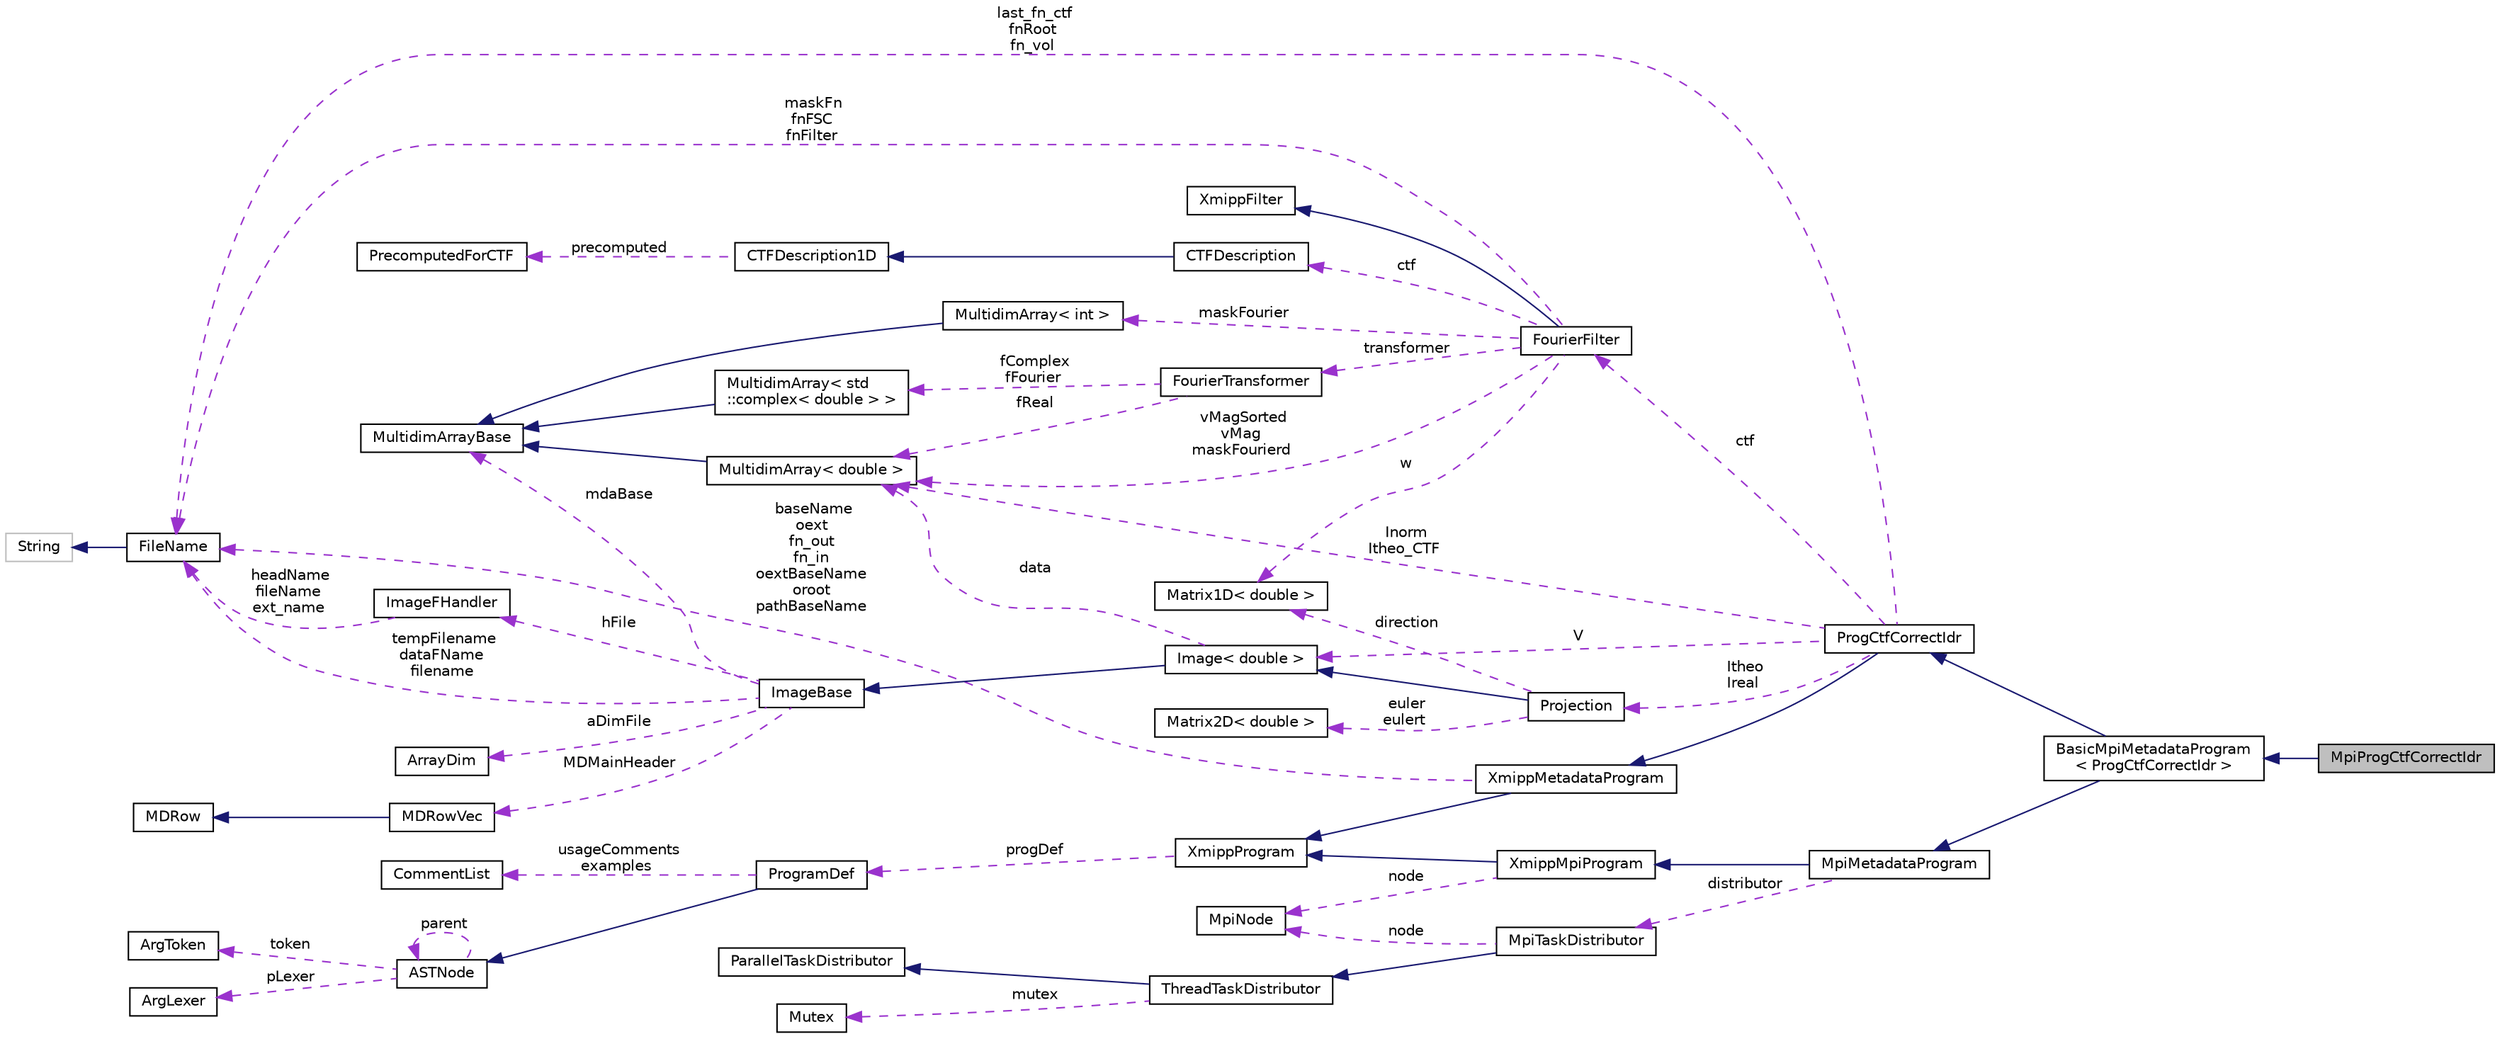 digraph "MpiProgCtfCorrectIdr"
{
  edge [fontname="Helvetica",fontsize="10",labelfontname="Helvetica",labelfontsize="10"];
  node [fontname="Helvetica",fontsize="10",shape=record];
  rankdir="LR";
  Node7 [label="MpiProgCtfCorrectIdr",height=0.2,width=0.4,color="black", fillcolor="grey75", style="filled", fontcolor="black"];
  Node8 -> Node7 [dir="back",color="midnightblue",fontsize="10",style="solid",fontname="Helvetica"];
  Node8 [label="BasicMpiMetadataProgram\l\< ProgCtfCorrectIdr \>",height=0.2,width=0.4,color="black", fillcolor="white", style="filled",URL="$classBasicMpiMetadataProgram.html"];
  Node9 -> Node8 [dir="back",color="midnightblue",fontsize="10",style="solid",fontname="Helvetica"];
  Node9 [label="ProgCtfCorrectIdr",height=0.2,width=0.4,color="black", fillcolor="white", style="filled",URL="$classProgCtfCorrectIdr.html"];
  Node10 -> Node9 [dir="back",color="midnightblue",fontsize="10",style="solid",fontname="Helvetica"];
  Node10 [label="XmippMetadataProgram",height=0.2,width=0.4,color="black", fillcolor="white", style="filled",URL="$classXmippMetadataProgram.html"];
  Node11 -> Node10 [dir="back",color="midnightblue",fontsize="10",style="solid",fontname="Helvetica"];
  Node11 [label="XmippProgram",height=0.2,width=0.4,color="black", fillcolor="white", style="filled",URL="$classXmippProgram.html"];
  Node12 -> Node11 [dir="back",color="darkorchid3",fontsize="10",style="dashed",label=" progDef" ,fontname="Helvetica"];
  Node12 [label="ProgramDef",height=0.2,width=0.4,color="black", fillcolor="white", style="filled",URL="$classProgramDef.html"];
  Node13 -> Node12 [dir="back",color="midnightblue",fontsize="10",style="solid",fontname="Helvetica"];
  Node13 [label="ASTNode",height=0.2,width=0.4,color="black", fillcolor="white", style="filled",URL="$classASTNode.html"];
  Node14 -> Node13 [dir="back",color="darkorchid3",fontsize="10",style="dashed",label=" token" ,fontname="Helvetica"];
  Node14 [label="ArgToken",height=0.2,width=0.4,color="black", fillcolor="white", style="filled",URL="$classArgToken.html"];
  Node15 -> Node13 [dir="back",color="darkorchid3",fontsize="10",style="dashed",label=" pLexer" ,fontname="Helvetica"];
  Node15 [label="ArgLexer",height=0.2,width=0.4,color="black", fillcolor="white", style="filled",URL="$classArgLexer.html"];
  Node13 -> Node13 [dir="back",color="darkorchid3",fontsize="10",style="dashed",label=" parent" ,fontname="Helvetica"];
  Node16 -> Node12 [dir="back",color="darkorchid3",fontsize="10",style="dashed",label=" usageComments\nexamples" ,fontname="Helvetica"];
  Node16 [label="CommentList",height=0.2,width=0.4,color="black", fillcolor="white", style="filled",URL="$classCommentList.html"];
  Node17 -> Node10 [dir="back",color="darkorchid3",fontsize="10",style="dashed",label=" baseName\noext\nfn_out\nfn_in\noextBaseName\noroot\npathBaseName" ,fontname="Helvetica"];
  Node17 [label="FileName",height=0.2,width=0.4,color="black", fillcolor="white", style="filled",URL="$classFileName.html"];
  Node18 -> Node17 [dir="back",color="midnightblue",fontsize="10",style="solid",fontname="Helvetica"];
  Node18 [label="String",height=0.2,width=0.4,color="grey75", fillcolor="white", style="filled"];
  Node19 -> Node9 [dir="back",color="darkorchid3",fontsize="10",style="dashed",label=" Itheo\nIreal" ,fontname="Helvetica"];
  Node19 [label="Projection",height=0.2,width=0.4,color="black", fillcolor="white", style="filled",URL="$classProjection.html"];
  Node20 -> Node19 [dir="back",color="midnightblue",fontsize="10",style="solid",fontname="Helvetica"];
  Node20 [label="Image\< double \>",height=0.2,width=0.4,color="black", fillcolor="white", style="filled",URL="$classImage.html"];
  Node21 -> Node20 [dir="back",color="midnightblue",fontsize="10",style="solid",fontname="Helvetica"];
  Node21 [label="ImageBase",height=0.2,width=0.4,color="black", fillcolor="white", style="filled",URL="$classImageBase.html",tooltip="Image base class. "];
  Node22 -> Node21 [dir="back",color="darkorchid3",fontsize="10",style="dashed",label=" mdaBase" ,fontname="Helvetica"];
  Node22 [label="MultidimArrayBase",height=0.2,width=0.4,color="black", fillcolor="white", style="filled",URL="$classMultidimArrayBase.html"];
  Node23 -> Node21 [dir="back",color="darkorchid3",fontsize="10",style="dashed",label=" MDMainHeader" ,fontname="Helvetica"];
  Node23 [label="MDRowVec",height=0.2,width=0.4,color="black", fillcolor="white", style="filled",URL="$classMDRowVec.html"];
  Node24 -> Node23 [dir="back",color="midnightblue",fontsize="10",style="solid",fontname="Helvetica"];
  Node24 [label="MDRow",height=0.2,width=0.4,color="black", fillcolor="white", style="filled",URL="$classMDRow.html"];
  Node25 -> Node21 [dir="back",color="darkorchid3",fontsize="10",style="dashed",label=" hFile" ,fontname="Helvetica"];
  Node25 [label="ImageFHandler",height=0.2,width=0.4,color="black", fillcolor="white", style="filled",URL="$structImageFHandler.html"];
  Node17 -> Node25 [dir="back",color="darkorchid3",fontsize="10",style="dashed",label=" headName\nfileName\next_name" ,fontname="Helvetica"];
  Node26 -> Node21 [dir="back",color="darkorchid3",fontsize="10",style="dashed",label=" aDimFile" ,fontname="Helvetica"];
  Node26 [label="ArrayDim",height=0.2,width=0.4,color="black", fillcolor="white", style="filled",URL="$structArrayDim.html"];
  Node17 -> Node21 [dir="back",color="darkorchid3",fontsize="10",style="dashed",label=" tempFilename\ndataFName\nfilename" ,fontname="Helvetica"];
  Node27 -> Node20 [dir="back",color="darkorchid3",fontsize="10",style="dashed",label=" data" ,fontname="Helvetica"];
  Node27 [label="MultidimArray\< double \>",height=0.2,width=0.4,color="black", fillcolor="white", style="filled",URL="$classMultidimArray.html"];
  Node22 -> Node27 [dir="back",color="midnightblue",fontsize="10",style="solid",fontname="Helvetica"];
  Node28 -> Node19 [dir="back",color="darkorchid3",fontsize="10",style="dashed",label=" euler\neulert" ,fontname="Helvetica"];
  Node28 [label="Matrix2D\< double \>",height=0.2,width=0.4,color="black", fillcolor="white", style="filled",URL="$classMatrix2D.html"];
  Node29 -> Node19 [dir="back",color="darkorchid3",fontsize="10",style="dashed",label=" direction" ,fontname="Helvetica"];
  Node29 [label="Matrix1D\< double \>",height=0.2,width=0.4,color="black", fillcolor="white", style="filled",URL="$classMatrix1D.html"];
  Node20 -> Node9 [dir="back",color="darkorchid3",fontsize="10",style="dashed",label=" V" ,fontname="Helvetica"];
  Node27 -> Node9 [dir="back",color="darkorchid3",fontsize="10",style="dashed",label=" Inorm\nItheo_CTF" ,fontname="Helvetica"];
  Node30 -> Node9 [dir="back",color="darkorchid3",fontsize="10",style="dashed",label=" ctf" ,fontname="Helvetica"];
  Node30 [label="FourierFilter",height=0.2,width=0.4,color="black", fillcolor="white", style="filled",URL="$classFourierFilter.html"];
  Node31 -> Node30 [dir="back",color="midnightblue",fontsize="10",style="solid",fontname="Helvetica"];
  Node31 [label="XmippFilter",height=0.2,width=0.4,color="black", fillcolor="white", style="filled",URL="$classXmippFilter.html"];
  Node32 -> Node30 [dir="back",color="darkorchid3",fontsize="10",style="dashed",label=" transformer" ,fontname="Helvetica"];
  Node32 [label="FourierTransformer",height=0.2,width=0.4,color="black", fillcolor="white", style="filled",URL="$classFourierTransformer.html"];
  Node27 -> Node32 [dir="back",color="darkorchid3",fontsize="10",style="dashed",label=" fReal" ,fontname="Helvetica"];
  Node33 -> Node32 [dir="back",color="darkorchid3",fontsize="10",style="dashed",label=" fComplex\nfFourier" ,fontname="Helvetica"];
  Node33 [label="MultidimArray\< std\l::complex\< double \> \>",height=0.2,width=0.4,color="black", fillcolor="white", style="filled",URL="$classMultidimArray.html"];
  Node22 -> Node33 [dir="back",color="midnightblue",fontsize="10",style="solid",fontname="Helvetica"];
  Node34 -> Node30 [dir="back",color="darkorchid3",fontsize="10",style="dashed",label=" ctf" ,fontname="Helvetica"];
  Node34 [label="CTFDescription",height=0.2,width=0.4,color="black", fillcolor="white", style="filled",URL="$classCTFDescription.html"];
  Node35 -> Node34 [dir="back",color="midnightblue",fontsize="10",style="solid",fontname="Helvetica"];
  Node35 [label="CTFDescription1D",height=0.2,width=0.4,color="black", fillcolor="white", style="filled",URL="$classCTFDescription1D.html"];
  Node36 -> Node35 [dir="back",color="darkorchid3",fontsize="10",style="dashed",label=" precomputed" ,fontname="Helvetica"];
  Node36 [label="PrecomputedForCTF",height=0.2,width=0.4,color="black", fillcolor="white", style="filled",URL="$classPrecomputedForCTF.html"];
  Node29 -> Node30 [dir="back",color="darkorchid3",fontsize="10",style="dashed",label=" w" ,fontname="Helvetica"];
  Node27 -> Node30 [dir="back",color="darkorchid3",fontsize="10",style="dashed",label=" vMagSorted\nvMag\nmaskFourierd" ,fontname="Helvetica"];
  Node37 -> Node30 [dir="back",color="darkorchid3",fontsize="10",style="dashed",label=" maskFourier" ,fontname="Helvetica"];
  Node37 [label="MultidimArray\< int \>",height=0.2,width=0.4,color="black", fillcolor="white", style="filled",URL="$classMultidimArray.html"];
  Node22 -> Node37 [dir="back",color="midnightblue",fontsize="10",style="solid",fontname="Helvetica"];
  Node17 -> Node30 [dir="back",color="darkorchid3",fontsize="10",style="dashed",label=" maskFn\nfnFSC\nfnFilter" ,fontname="Helvetica"];
  Node17 -> Node9 [dir="back",color="darkorchid3",fontsize="10",style="dashed",label=" last_fn_ctf\nfnRoot\nfn_vol" ,fontname="Helvetica"];
  Node38 -> Node8 [dir="back",color="midnightblue",fontsize="10",style="solid",fontname="Helvetica"];
  Node38 [label="MpiMetadataProgram",height=0.2,width=0.4,color="black", fillcolor="white", style="filled",URL="$classMpiMetadataProgram.html"];
  Node39 -> Node38 [dir="back",color="midnightblue",fontsize="10",style="solid",fontname="Helvetica"];
  Node39 [label="XmippMpiProgram",height=0.2,width=0.4,color="black", fillcolor="white", style="filled",URL="$classXmippMpiProgram.html"];
  Node11 -> Node39 [dir="back",color="midnightblue",fontsize="10",style="solid",fontname="Helvetica"];
  Node40 -> Node39 [dir="back",color="darkorchid3",fontsize="10",style="dashed",label=" node" ,fontname="Helvetica"];
  Node40 [label="MpiNode",height=0.2,width=0.4,color="black", fillcolor="white", style="filled",URL="$classMpiNode.html"];
  Node41 -> Node38 [dir="back",color="darkorchid3",fontsize="10",style="dashed",label=" distributor" ,fontname="Helvetica"];
  Node41 [label="MpiTaskDistributor",height=0.2,width=0.4,color="black", fillcolor="white", style="filled",URL="$classMpiTaskDistributor.html"];
  Node42 -> Node41 [dir="back",color="midnightblue",fontsize="10",style="solid",fontname="Helvetica"];
  Node42 [label="ThreadTaskDistributor",height=0.2,width=0.4,color="black", fillcolor="white", style="filled",URL="$classThreadTaskDistributor.html"];
  Node43 -> Node42 [dir="back",color="midnightblue",fontsize="10",style="solid",fontname="Helvetica"];
  Node43 [label="ParallelTaskDistributor",height=0.2,width=0.4,color="black", fillcolor="white", style="filled",URL="$classParallelTaskDistributor.html"];
  Node44 -> Node42 [dir="back",color="darkorchid3",fontsize="10",style="dashed",label=" mutex" ,fontname="Helvetica"];
  Node44 [label="Mutex",height=0.2,width=0.4,color="black", fillcolor="white", style="filled",URL="$classMutex.html"];
  Node40 -> Node41 [dir="back",color="darkorchid3",fontsize="10",style="dashed",label=" node" ,fontname="Helvetica"];
}
